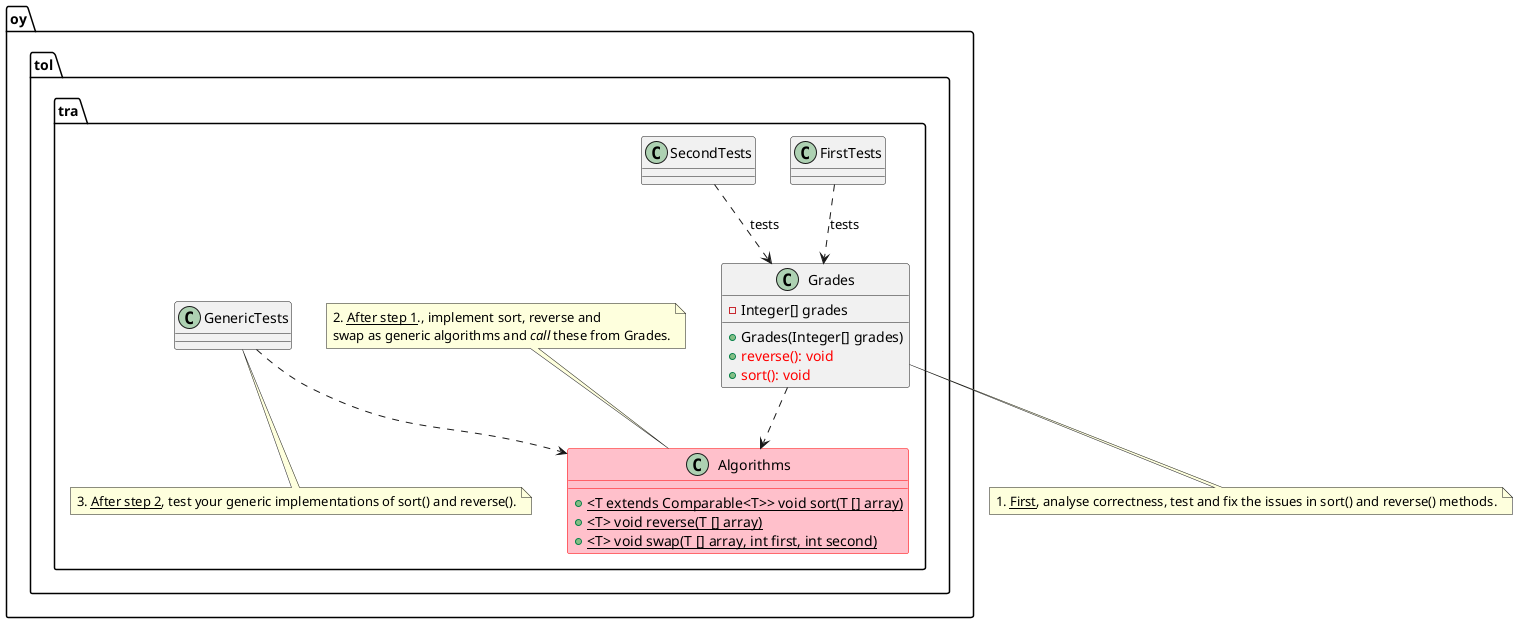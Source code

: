 @startuml
package oy.tol.tra {
  class Grades {
    -Integer[] grades
    +Grades(Integer[] grades)
    +<color:Red>reverse(): void</color>
    +<color:Red>sort(): void</color>
  }
  class FirstTests
  class SecondTests
  class GenericTests
  note bottom of GenericTests
    3. <u>After step 2</u>, test your generic implementations of sort() and reverse().
  end note 
  GenericTests ..> Algorithms
  class Algorithms {
    +{static} <T extends Comparable<T>> void sort(T [] array)
    +{static} <T> void reverse(T [] array)
    +{static} <T> void swap(T [] array, int first, int second)
  }
  note top of Algorithms
    2. <u>After step 1</u>., implement sort, reverse and
    swap as generic algorithms and <i>call</i> these from Grades.
  end note 
  class Algorithms #pink;line:red
}
FirstTests ..> Grades : tests
SecondTests ..> Grades : tests
Grades ..> Algorithms
note bottom of Grades
  1. <u>First</u>, analyse correctness, test and fix the issues in sort() and reverse() methods.
end note 
@enduml

